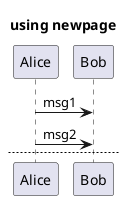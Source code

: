 @startuml

title using newpage

Alice -> Bob : msg1
Alice -> Bob : msg2

newpage page2

Alice -> Bob: msg3
Alice -> Bob: msg4

newpage page3

Alice -> Bob : msg5
Alice -> Bob : msg6

@enduml
